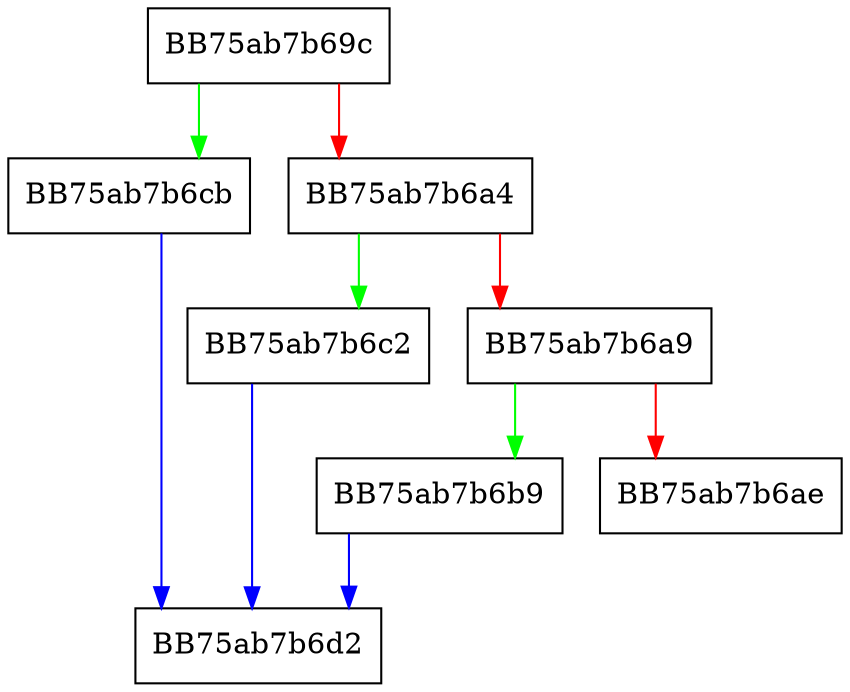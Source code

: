 digraph ReghiveToString {
  node [shape="box"];
  graph [splines=ortho];
  BB75ab7b69c -> BB75ab7b6cb [color="green"];
  BB75ab7b69c -> BB75ab7b6a4 [color="red"];
  BB75ab7b6a4 -> BB75ab7b6c2 [color="green"];
  BB75ab7b6a4 -> BB75ab7b6a9 [color="red"];
  BB75ab7b6a9 -> BB75ab7b6b9 [color="green"];
  BB75ab7b6a9 -> BB75ab7b6ae [color="red"];
  BB75ab7b6b9 -> BB75ab7b6d2 [color="blue"];
  BB75ab7b6c2 -> BB75ab7b6d2 [color="blue"];
  BB75ab7b6cb -> BB75ab7b6d2 [color="blue"];
}